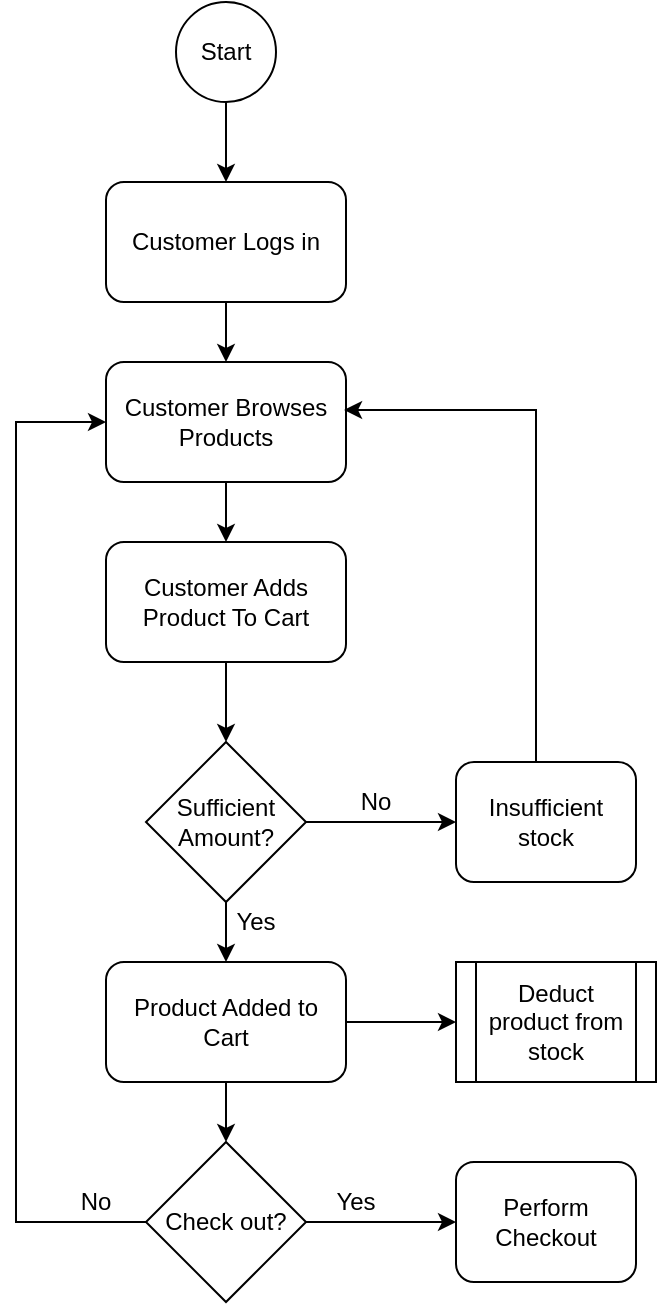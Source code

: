 <mxfile version="24.0.4" type="device" pages="2">
  <diagram name="Page-1" id="GBqeZlfxZDPNIQCJk9C9">
    <mxGraphModel dx="1108" dy="769" grid="1" gridSize="10" guides="1" tooltips="1" connect="1" arrows="1" fold="1" page="1" pageScale="1" pageWidth="1100" pageHeight="850" math="0" shadow="0">
      <root>
        <mxCell id="0" />
        <mxCell id="1" parent="0" />
        <mxCell id="ug7uIHDxhAPL8TINWPQU-27" style="edgeStyle=orthogonalEdgeStyle;rounded=0;orthogonalLoop=1;jettySize=auto;html=1;" parent="1" source="ug7uIHDxhAPL8TINWPQU-1" target="ug7uIHDxhAPL8TINWPQU-2" edge="1">
          <mxGeometry relative="1" as="geometry" />
        </mxCell>
        <mxCell id="ug7uIHDxhAPL8TINWPQU-1" value="Start" style="ellipse;whiteSpace=wrap;html=1;aspect=fixed;" parent="1" vertex="1">
          <mxGeometry x="130" y="110" width="50" height="50" as="geometry" />
        </mxCell>
        <mxCell id="ug7uIHDxhAPL8TINWPQU-8" style="edgeStyle=orthogonalEdgeStyle;rounded=0;orthogonalLoop=1;jettySize=auto;html=1;entryX=0.5;entryY=0;entryDx=0;entryDy=0;" parent="1" source="ug7uIHDxhAPL8TINWPQU-2" target="ug7uIHDxhAPL8TINWPQU-3" edge="1">
          <mxGeometry relative="1" as="geometry" />
        </mxCell>
        <mxCell id="ug7uIHDxhAPL8TINWPQU-2" value="Customer Logs in" style="rounded=1;whiteSpace=wrap;html=1;" parent="1" vertex="1">
          <mxGeometry x="95" y="200" width="120" height="60" as="geometry" />
        </mxCell>
        <mxCell id="ug7uIHDxhAPL8TINWPQU-7" style="edgeStyle=orthogonalEdgeStyle;rounded=0;orthogonalLoop=1;jettySize=auto;html=1;" parent="1" source="ug7uIHDxhAPL8TINWPQU-3" target="ug7uIHDxhAPL8TINWPQU-4" edge="1">
          <mxGeometry relative="1" as="geometry" />
        </mxCell>
        <mxCell id="ug7uIHDxhAPL8TINWPQU-3" value="Customer Browses Products" style="rounded=1;whiteSpace=wrap;html=1;" parent="1" vertex="1">
          <mxGeometry x="95" y="290" width="120" height="60" as="geometry" />
        </mxCell>
        <mxCell id="ug7uIHDxhAPL8TINWPQU-6" style="edgeStyle=orthogonalEdgeStyle;rounded=0;orthogonalLoop=1;jettySize=auto;html=1;entryX=0.5;entryY=0;entryDx=0;entryDy=0;" parent="1" source="ug7uIHDxhAPL8TINWPQU-4" target="ug7uIHDxhAPL8TINWPQU-5" edge="1">
          <mxGeometry relative="1" as="geometry" />
        </mxCell>
        <mxCell id="ug7uIHDxhAPL8TINWPQU-4" value="Customer Adds Product To Cart" style="rounded=1;whiteSpace=wrap;html=1;" parent="1" vertex="1">
          <mxGeometry x="95" y="380" width="120" height="60" as="geometry" />
        </mxCell>
        <mxCell id="ug7uIHDxhAPL8TINWPQU-9" style="edgeStyle=orthogonalEdgeStyle;rounded=0;orthogonalLoop=1;jettySize=auto;html=1;" parent="1" source="ug7uIHDxhAPL8TINWPQU-5" target="ug7uIHDxhAPL8TINWPQU-10" edge="1">
          <mxGeometry relative="1" as="geometry">
            <mxPoint x="250" y="520" as="targetPoint" />
          </mxGeometry>
        </mxCell>
        <mxCell id="ug7uIHDxhAPL8TINWPQU-13" style="edgeStyle=orthogonalEdgeStyle;rounded=0;orthogonalLoop=1;jettySize=auto;html=1;entryX=0.5;entryY=0;entryDx=0;entryDy=0;" parent="1" source="ug7uIHDxhAPL8TINWPQU-5" edge="1">
          <mxGeometry relative="1" as="geometry">
            <mxPoint x="155" y="590" as="targetPoint" />
          </mxGeometry>
        </mxCell>
        <mxCell id="ug7uIHDxhAPL8TINWPQU-5" value="Sufficient Amount?" style="rhombus;whiteSpace=wrap;html=1;" parent="1" vertex="1">
          <mxGeometry x="115" y="480" width="80" height="80" as="geometry" />
        </mxCell>
        <mxCell id="ug7uIHDxhAPL8TINWPQU-10" value="Insufficient stock" style="rounded=1;whiteSpace=wrap;html=1;" parent="1" vertex="1">
          <mxGeometry x="270" y="490" width="90" height="60" as="geometry" />
        </mxCell>
        <mxCell id="ug7uIHDxhAPL8TINWPQU-11" style="edgeStyle=orthogonalEdgeStyle;rounded=0;orthogonalLoop=1;jettySize=auto;html=1;entryX=0.992;entryY=0.4;entryDx=0;entryDy=0;entryPerimeter=0;" parent="1" source="ug7uIHDxhAPL8TINWPQU-10" target="ug7uIHDxhAPL8TINWPQU-3" edge="1">
          <mxGeometry relative="1" as="geometry">
            <Array as="points">
              <mxPoint x="310" y="314" />
            </Array>
          </mxGeometry>
        </mxCell>
        <mxCell id="ug7uIHDxhAPL8TINWPQU-21" style="edgeStyle=orthogonalEdgeStyle;rounded=0;orthogonalLoop=1;jettySize=auto;html=1;entryX=0.5;entryY=0;entryDx=0;entryDy=0;" parent="1" source="ug7uIHDxhAPL8TINWPQU-14" target="ug7uIHDxhAPL8TINWPQU-15" edge="1">
          <mxGeometry relative="1" as="geometry" />
        </mxCell>
        <mxCell id="ug7uIHDxhAPL8TINWPQU-24" style="edgeStyle=orthogonalEdgeStyle;rounded=0;orthogonalLoop=1;jettySize=auto;html=1;" parent="1" source="ug7uIHDxhAPL8TINWPQU-14" edge="1">
          <mxGeometry relative="1" as="geometry">
            <mxPoint x="270" y="620" as="targetPoint" />
          </mxGeometry>
        </mxCell>
        <mxCell id="ug7uIHDxhAPL8TINWPQU-14" value="Product Added to Cart" style="rounded=1;whiteSpace=wrap;html=1;" parent="1" vertex="1">
          <mxGeometry x="95" y="590" width="120" height="60" as="geometry" />
        </mxCell>
        <mxCell id="ug7uIHDxhAPL8TINWPQU-16" style="edgeStyle=orthogonalEdgeStyle;rounded=0;orthogonalLoop=1;jettySize=auto;html=1;entryX=0;entryY=0.5;entryDx=0;entryDy=0;" parent="1" source="ug7uIHDxhAPL8TINWPQU-15" target="ug7uIHDxhAPL8TINWPQU-3" edge="1">
          <mxGeometry relative="1" as="geometry">
            <Array as="points">
              <mxPoint x="50" y="720" />
              <mxPoint x="50" y="320" />
            </Array>
          </mxGeometry>
        </mxCell>
        <mxCell id="ug7uIHDxhAPL8TINWPQU-23" style="edgeStyle=orthogonalEdgeStyle;rounded=0;orthogonalLoop=1;jettySize=auto;html=1;entryX=0;entryY=0.5;entryDx=0;entryDy=0;" parent="1" source="ug7uIHDxhAPL8TINWPQU-15" target="ug7uIHDxhAPL8TINWPQU-22" edge="1">
          <mxGeometry relative="1" as="geometry" />
        </mxCell>
        <mxCell id="ug7uIHDxhAPL8TINWPQU-15" value="Check out?" style="rhombus;whiteSpace=wrap;html=1;" parent="1" vertex="1">
          <mxGeometry x="115" y="680" width="80" height="80" as="geometry" />
        </mxCell>
        <mxCell id="ug7uIHDxhAPL8TINWPQU-17" value="No" style="text;html=1;align=center;verticalAlign=middle;whiteSpace=wrap;rounded=0;" parent="1" vertex="1">
          <mxGeometry x="210" y="500" width="40" height="20" as="geometry" />
        </mxCell>
        <mxCell id="ug7uIHDxhAPL8TINWPQU-18" value="Yes" style="text;html=1;align=center;verticalAlign=middle;whiteSpace=wrap;rounded=0;" parent="1" vertex="1">
          <mxGeometry x="150" y="560" width="40" height="20" as="geometry" />
        </mxCell>
        <mxCell id="ug7uIHDxhAPL8TINWPQU-19" value="Yes" style="text;html=1;align=center;verticalAlign=middle;whiteSpace=wrap;rounded=0;" parent="1" vertex="1">
          <mxGeometry x="200" y="700" width="40" height="20" as="geometry" />
        </mxCell>
        <mxCell id="ug7uIHDxhAPL8TINWPQU-20" value="No" style="text;html=1;align=center;verticalAlign=middle;whiteSpace=wrap;rounded=0;" parent="1" vertex="1">
          <mxGeometry x="70" y="700" width="40" height="20" as="geometry" />
        </mxCell>
        <mxCell id="ug7uIHDxhAPL8TINWPQU-22" value="Perform Checkout" style="rounded=1;whiteSpace=wrap;html=1;" parent="1" vertex="1">
          <mxGeometry x="270" y="690" width="90" height="60" as="geometry" />
        </mxCell>
        <mxCell id="ug7uIHDxhAPL8TINWPQU-26" value="Deduct product from stock" style="shape=process;whiteSpace=wrap;html=1;backgroundOutline=1;" parent="1" vertex="1">
          <mxGeometry x="270" y="590" width="100" height="60" as="geometry" />
        </mxCell>
      </root>
    </mxGraphModel>
  </diagram>
  <diagram id="Bm6oERP1uI4uDbXspvPa" name="Page-2">
    <mxGraphModel dx="1108" dy="769" grid="1" gridSize="10" guides="1" tooltips="1" connect="1" arrows="1" fold="1" page="1" pageScale="1" pageWidth="1100" pageHeight="850" math="0" shadow="0">
      <root>
        <mxCell id="0" />
        <mxCell id="1" parent="0" />
        <mxCell id="yn0NFjw8QAFRoPuo2Et3-11" style="edgeStyle=orthogonalEdgeStyle;rounded=0;orthogonalLoop=1;jettySize=auto;html=1;entryX=0.5;entryY=0;entryDx=0;entryDy=0;" edge="1" parent="1" source="yn0NFjw8QAFRoPuo2Et3-1" target="yn0NFjw8QAFRoPuo2Et3-9">
          <mxGeometry relative="1" as="geometry" />
        </mxCell>
        <mxCell id="yn0NFjw8QAFRoPuo2Et3-1" value="UI&lt;div&gt;(javascript)&lt;/div&gt;" style="rounded=0;whiteSpace=wrap;html=1;" vertex="1" parent="1">
          <mxGeometry x="170" y="170" width="120" height="60" as="geometry" />
        </mxCell>
        <mxCell id="yn0NFjw8QAFRoPuo2Et3-5" style="edgeStyle=orthogonalEdgeStyle;rounded=0;orthogonalLoop=1;jettySize=auto;html=1;entryX=0;entryY=0.5;entryDx=0;entryDy=0;" edge="1" parent="1" source="yn0NFjw8QAFRoPuo2Et3-2" target="yn0NFjw8QAFRoPuo2Et3-3">
          <mxGeometry relative="1" as="geometry" />
        </mxCell>
        <mxCell id="yn0NFjw8QAFRoPuo2Et3-6" style="edgeStyle=orthogonalEdgeStyle;rounded=0;orthogonalLoop=1;jettySize=auto;html=1;entryX=1;entryY=0.5;entryDx=0;entryDy=0;" edge="1" parent="1" source="yn0NFjw8QAFRoPuo2Et3-2" target="yn0NFjw8QAFRoPuo2Et3-1">
          <mxGeometry relative="1" as="geometry" />
        </mxCell>
        <mxCell id="yn0NFjw8QAFRoPuo2Et3-2" value="&lt;div&gt;Business Logic&lt;/div&gt;&lt;div&gt;(python - flask)&lt;/div&gt;" style="rounded=0;whiteSpace=wrap;html=1;" vertex="1" parent="1">
          <mxGeometry x="360" y="170" width="120" height="60" as="geometry" />
        </mxCell>
        <mxCell id="yn0NFjw8QAFRoPuo2Et3-3" value="&lt;div&gt;Data Storage&lt;/div&gt;&lt;div&gt;(tiny DB)&lt;/div&gt;" style="rounded=0;whiteSpace=wrap;html=1;" vertex="1" parent="1">
          <mxGeometry x="540" y="170" width="120" height="60" as="geometry" />
        </mxCell>
        <mxCell id="yn0NFjw8QAFRoPuo2Et3-7" value="http" style="text;html=1;align=center;verticalAlign=middle;whiteSpace=wrap;rounded=0;" vertex="1" parent="1">
          <mxGeometry x="300" y="200" width="60" height="30" as="geometry" />
        </mxCell>
        <mxCell id="yn0NFjw8QAFRoPuo2Et3-8" value="Serves" style="text;html=1;align=center;verticalAlign=middle;whiteSpace=wrap;rounded=0;" vertex="1" parent="1">
          <mxGeometry x="300" y="170" width="60" height="30" as="geometry" />
        </mxCell>
        <mxCell id="yn0NFjw8QAFRoPuo2Et3-9" value="CSS" style="rounded=0;whiteSpace=wrap;html=1;" vertex="1" parent="1">
          <mxGeometry x="170" y="280" width="120" height="60" as="geometry" />
        </mxCell>
        <mxCell id="yn0NFjw8QAFRoPuo2Et3-12" value="includes" style="text;html=1;align=center;verticalAlign=middle;whiteSpace=wrap;rounded=0;" vertex="1" parent="1">
          <mxGeometry x="230" y="240" width="60" height="30" as="geometry" />
        </mxCell>
        <mxCell id="yn0NFjw8QAFRoPuo2Et3-13" value="File&lt;div&gt;system&lt;/div&gt;" style="text;html=1;align=center;verticalAlign=middle;whiteSpace=wrap;rounded=0;" vertex="1" parent="1">
          <mxGeometry x="480" y="210" width="60" height="30" as="geometry" />
        </mxCell>
        <mxCell id="yn0NFjw8QAFRoPuo2Et3-14" value="uses" style="text;html=1;align=center;verticalAlign=middle;whiteSpace=wrap;rounded=0;" vertex="1" parent="1">
          <mxGeometry x="480" y="170" width="60" height="30" as="geometry" />
        </mxCell>
        <mxCell id="yn0NFjw8QAFRoPuo2Et3-15" value="Youface high level Component Diagram" style="text;html=1;align=center;verticalAlign=middle;whiteSpace=wrap;rounded=0;fontSize=19;" vertex="1" parent="1">
          <mxGeometry x="230" y="90" width="350" height="30" as="geometry" />
        </mxCell>
      </root>
    </mxGraphModel>
  </diagram>
</mxfile>
